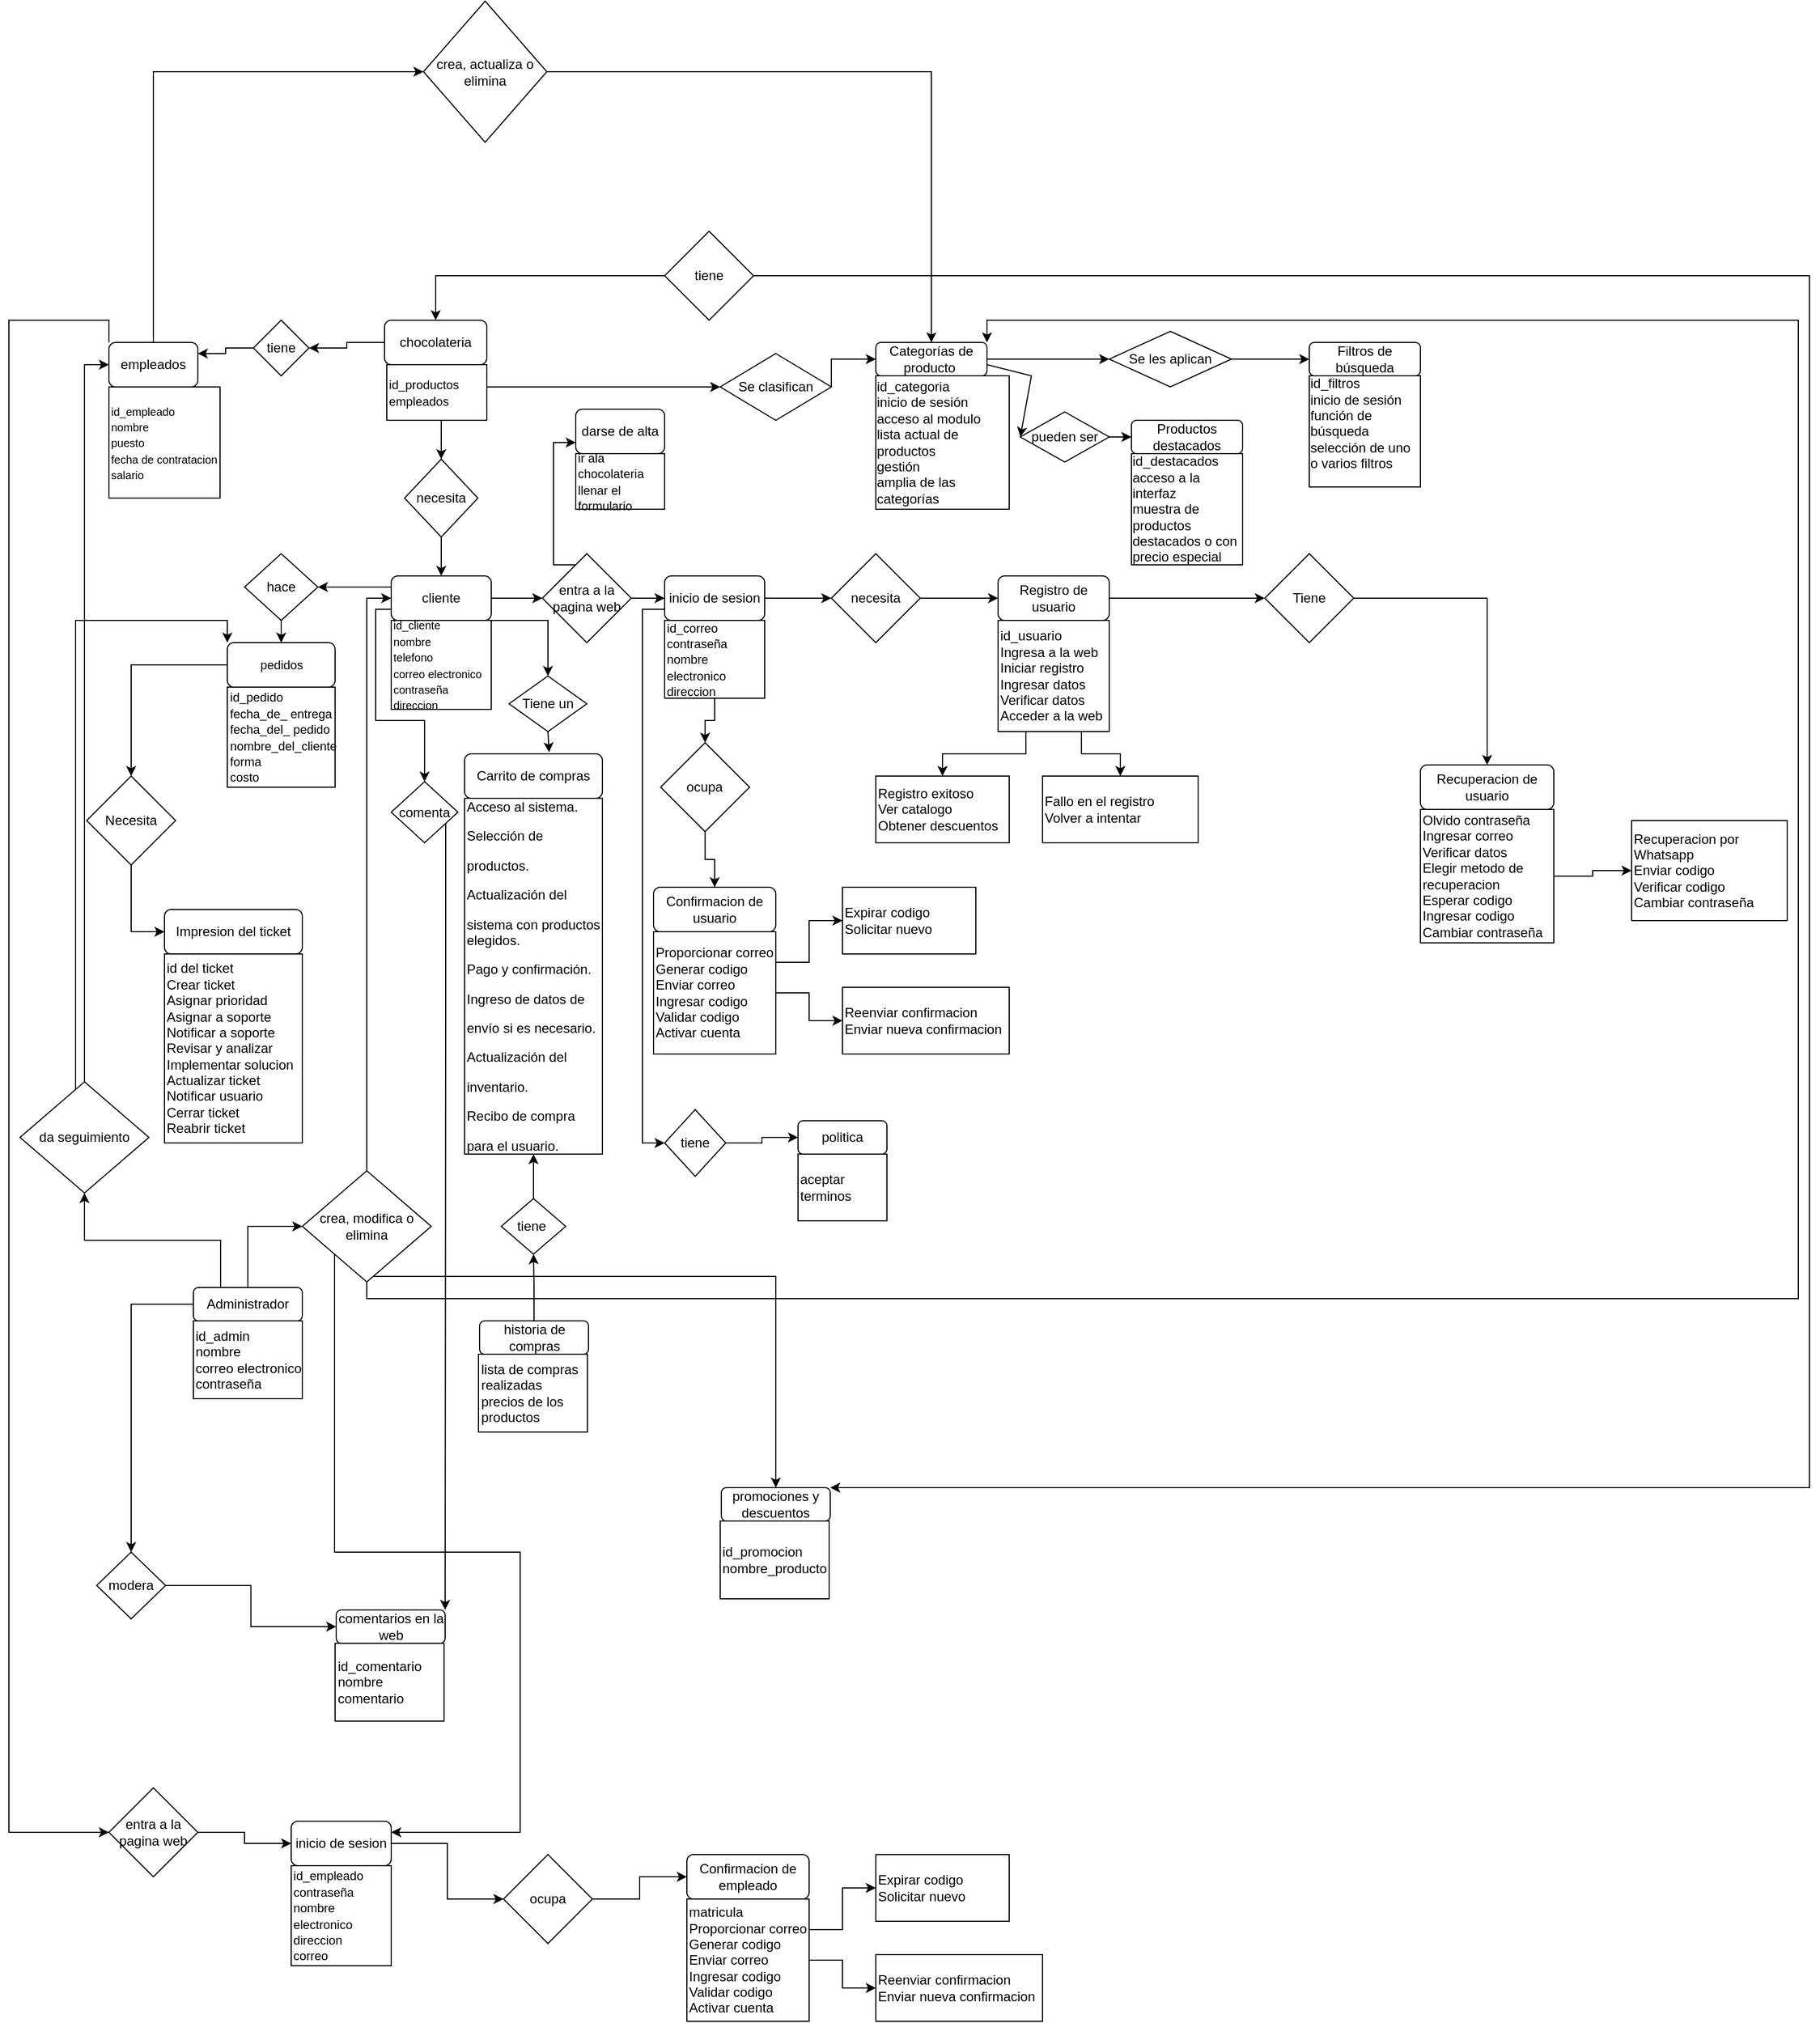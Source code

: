 <mxfile version="23.0.2" type="device">
  <diagram name="Página-1" id="1crDZH7VxPSj9KUTh47V">
    <mxGraphModel dx="1467" dy="3239" grid="1" gridSize="10" guides="1" tooltips="1" connect="1" arrows="1" fold="1" page="1" pageScale="1" pageWidth="1654" pageHeight="2336" math="0" shadow="0">
      <root>
        <mxCell id="0" />
        <mxCell id="1" parent="0" />
        <mxCell id="hP3e0aHHho3ChNdCq6JG-2" style="edgeStyle=orthogonalEdgeStyle;rounded=0;orthogonalLoop=1;jettySize=auto;html=1;exitX=0.5;exitY=1;exitDx=0;exitDy=0;entryX=0.5;entryY=0;entryDx=0;entryDy=0;" parent="1" source="hP3e0aHHho3ChNdCq6JG-3" target="hP3e0aHHho3ChNdCq6JG-6" edge="1">
          <mxGeometry relative="1" as="geometry" />
        </mxCell>
        <mxCell id="hP3e0aHHho3ChNdCq6JG-3" value="necesita" style="rhombus;whiteSpace=wrap;html=1;" parent="1" vertex="1">
          <mxGeometry x="373" y="-1688" width="66" height="70" as="geometry" />
        </mxCell>
        <mxCell id="hP3e0aHHho3ChNdCq6JG-4" style="edgeStyle=orthogonalEdgeStyle;rounded=0;orthogonalLoop=1;jettySize=auto;html=1;exitX=0;exitY=0.25;exitDx=0;exitDy=0;entryX=1;entryY=0.5;entryDx=0;entryDy=0;" parent="1" source="hP3e0aHHho3ChNdCq6JG-6" target="hP3e0aHHho3ChNdCq6JG-9" edge="1">
          <mxGeometry relative="1" as="geometry" />
        </mxCell>
        <mxCell id="hP3e0aHHho3ChNdCq6JG-5" style="edgeStyle=orthogonalEdgeStyle;rounded=0;orthogonalLoop=1;jettySize=auto;html=1;exitX=1;exitY=0.5;exitDx=0;exitDy=0;" parent="1" source="hP3e0aHHho3ChNdCq6JG-6" target="hP3e0aHHho3ChNdCq6JG-23" edge="1">
          <mxGeometry relative="1" as="geometry" />
        </mxCell>
        <mxCell id="2Wk7G0_UwXtAF2GHuo_A-22" style="edgeStyle=orthogonalEdgeStyle;rounded=0;orthogonalLoop=1;jettySize=auto;html=1;exitX=0;exitY=0.75;exitDx=0;exitDy=0;entryX=0.5;entryY=0;entryDx=0;entryDy=0;" parent="1" source="hP3e0aHHho3ChNdCq6JG-6" target="2Wk7G0_UwXtAF2GHuo_A-20" edge="1">
          <mxGeometry relative="1" as="geometry">
            <Array as="points">
              <mxPoint x="347" y="-1553" />
              <mxPoint x="347" y="-1453" />
              <mxPoint x="391" y="-1453" />
            </Array>
          </mxGeometry>
        </mxCell>
        <mxCell id="hP3e0aHHho3ChNdCq6JG-6" value="cliente" style="rounded=1;whiteSpace=wrap;html=1;" parent="1" vertex="1">
          <mxGeometry x="361" y="-1583" width="90" height="40" as="geometry" />
        </mxCell>
        <mxCell id="qMuJUs91AwwJXbRtv8nf-3" style="edgeStyle=orthogonalEdgeStyle;rounded=0;orthogonalLoop=1;jettySize=auto;html=1;exitX=0;exitY=0;exitDx=0;exitDy=0;entryX=0;entryY=0.5;entryDx=0;entryDy=0;" edge="1" parent="1" source="hP3e0aHHho3ChNdCq6JG-7" target="qMuJUs91AwwJXbRtv8nf-2">
          <mxGeometry relative="1" as="geometry">
            <Array as="points">
              <mxPoint x="107" y="-1813" />
              <mxPoint x="17" y="-1813" />
              <mxPoint x="17" y="-453" />
            </Array>
          </mxGeometry>
        </mxCell>
        <mxCell id="qMuJUs91AwwJXbRtv8nf-21" style="edgeStyle=orthogonalEdgeStyle;rounded=0;orthogonalLoop=1;jettySize=auto;html=1;entryX=0;entryY=0.5;entryDx=0;entryDy=0;" edge="1" parent="1" source="hP3e0aHHho3ChNdCq6JG-7" target="qMuJUs91AwwJXbRtv8nf-20">
          <mxGeometry relative="1" as="geometry">
            <Array as="points">
              <mxPoint x="147" y="-2036" />
            </Array>
          </mxGeometry>
        </mxCell>
        <mxCell id="hP3e0aHHho3ChNdCq6JG-7" value="empleados" style="rounded=1;whiteSpace=wrap;html=1;" parent="1" vertex="1">
          <mxGeometry x="107" y="-1793" width="80" height="40" as="geometry" />
        </mxCell>
        <mxCell id="hP3e0aHHho3ChNdCq6JG-8" style="edgeStyle=orthogonalEdgeStyle;rounded=0;orthogonalLoop=1;jettySize=auto;html=1;exitX=0.5;exitY=1;exitDx=0;exitDy=0;entryX=0.5;entryY=0;entryDx=0;entryDy=0;" parent="1" source="hP3e0aHHho3ChNdCq6JG-9" target="hP3e0aHHho3ChNdCq6JG-10" edge="1">
          <mxGeometry relative="1" as="geometry" />
        </mxCell>
        <mxCell id="hP3e0aHHho3ChNdCq6JG-9" value="hace" style="rhombus;whiteSpace=wrap;html=1;" parent="1" vertex="1">
          <mxGeometry x="229" y="-1603" width="66" height="60" as="geometry" />
        </mxCell>
        <mxCell id="hP3e0aHHho3ChNdCq6JG-85" style="edgeStyle=orthogonalEdgeStyle;rounded=0;orthogonalLoop=1;jettySize=auto;html=1;entryX=0.5;entryY=0;entryDx=0;entryDy=0;" parent="1" source="hP3e0aHHho3ChNdCq6JG-10" target="hP3e0aHHho3ChNdCq6JG-84" edge="1">
          <mxGeometry relative="1" as="geometry" />
        </mxCell>
        <mxCell id="hP3e0aHHho3ChNdCq6JG-10" value="&lt;font style=&quot;font-size: 11px;&quot;&gt;pedidos&lt;/font&gt;" style="rounded=1;whiteSpace=wrap;html=1;" parent="1" vertex="1">
          <mxGeometry x="213.5" y="-1523" width="97" height="40" as="geometry" />
        </mxCell>
        <mxCell id="hP3e0aHHho3ChNdCq6JG-11" style="edgeStyle=orthogonalEdgeStyle;rounded=0;orthogonalLoop=1;jettySize=auto;html=1;exitX=0.5;exitY=1;exitDx=0;exitDy=0;" parent="1" source="hP3e0aHHho3ChNdCq6JG-12" edge="1">
          <mxGeometry relative="1" as="geometry">
            <mxPoint x="147" y="-1663" as="targetPoint" />
          </mxGeometry>
        </mxCell>
        <mxCell id="hP3e0aHHho3ChNdCq6JG-12" value="&lt;font style=&quot;font-size: 10px;&quot;&gt;id_empleado&lt;br&gt;nombre&lt;br&gt;puesto&amp;nbsp;&lt;br&gt;fecha de contratacion&lt;br&gt;salario&lt;/font&gt;" style="whiteSpace=wrap;html=1;aspect=fixed;align=left;" parent="1" vertex="1">
          <mxGeometry x="107" y="-1753" width="100" height="100" as="geometry" />
        </mxCell>
        <mxCell id="hP3e0aHHho3ChNdCq6JG-29" style="edgeStyle=orthogonalEdgeStyle;rounded=0;orthogonalLoop=1;jettySize=auto;html=1;exitX=0.5;exitY=1;exitDx=0;exitDy=0;" parent="1" source="hP3e0aHHho3ChNdCq6JG-13" edge="1">
          <mxGeometry relative="1" as="geometry">
            <mxPoint x="406.259" y="-1473" as="targetPoint" />
          </mxGeometry>
        </mxCell>
        <mxCell id="hP3e0aHHho3ChNdCq6JG-13" value="&lt;font size=&quot;1&quot;&gt;id_cliente&lt;br&gt;nombre&lt;br&gt;telefono&lt;br&gt;correo electronico&lt;br&gt;contraseña&lt;br&gt;direccion&lt;br&gt;&lt;/font&gt;" style="rounded=0;whiteSpace=wrap;html=1;align=left;" parent="1" vertex="1">
          <mxGeometry x="361" y="-1543" width="90" height="80" as="geometry" />
        </mxCell>
        <mxCell id="hP3e0aHHho3ChNdCq6JG-14" value="&lt;font style=&quot;font-size: 11px;&quot;&gt;id_pedido&lt;br&gt;fecha_de_ entrega&lt;br&gt;fecha_del_ pedido&lt;br&gt;&lt;/font&gt;&lt;font style=&quot;font-size: 11px;&quot;&gt;nombre_del_cliente&lt;br&gt;forma&lt;br&gt;costo&lt;/font&gt;" style="rounded=0;whiteSpace=wrap;html=1;align=left;" parent="1" vertex="1">
          <mxGeometry x="213.5" y="-1483" width="97" height="90" as="geometry" />
        </mxCell>
        <mxCell id="hP3e0aHHho3ChNdCq6JG-15" style="edgeStyle=orthogonalEdgeStyle;rounded=0;orthogonalLoop=1;jettySize=auto;html=1;exitX=0;exitY=0.5;exitDx=0;exitDy=0;entryX=1;entryY=0.5;entryDx=0;entryDy=0;" parent="1" source="hP3e0aHHho3ChNdCq6JG-16" target="hP3e0aHHho3ChNdCq6JG-20" edge="1">
          <mxGeometry relative="1" as="geometry" />
        </mxCell>
        <mxCell id="hP3e0aHHho3ChNdCq6JG-16" value="chocolateria" style="rounded=1;whiteSpace=wrap;html=1;" parent="1" vertex="1">
          <mxGeometry x="355" y="-1813" width="92" height="40" as="geometry" />
        </mxCell>
        <mxCell id="hP3e0aHHho3ChNdCq6JG-17" style="edgeStyle=orthogonalEdgeStyle;rounded=0;orthogonalLoop=1;jettySize=auto;html=1;exitX=0.5;exitY=1;exitDx=0;exitDy=0;entryX=0.5;entryY=0;entryDx=0;entryDy=0;" parent="1" source="hP3e0aHHho3ChNdCq6JG-18" target="hP3e0aHHho3ChNdCq6JG-3" edge="1">
          <mxGeometry relative="1" as="geometry" />
        </mxCell>
        <mxCell id="hP3e0aHHho3ChNdCq6JG-18" value="&lt;font style=&quot;font-size: 11px;&quot;&gt;id_productos&lt;br&gt;empleados&lt;/font&gt;" style="rounded=0;whiteSpace=wrap;html=1;align=left;" parent="1" vertex="1">
          <mxGeometry x="357" y="-1773" width="90" height="50" as="geometry" />
        </mxCell>
        <mxCell id="hP3e0aHHho3ChNdCq6JG-19" style="edgeStyle=orthogonalEdgeStyle;rounded=0;orthogonalLoop=1;jettySize=auto;html=1;exitX=0;exitY=0.5;exitDx=0;exitDy=0;entryX=1;entryY=0.25;entryDx=0;entryDy=0;" parent="1" source="hP3e0aHHho3ChNdCq6JG-20" target="hP3e0aHHho3ChNdCq6JG-7" edge="1">
          <mxGeometry relative="1" as="geometry" />
        </mxCell>
        <mxCell id="hP3e0aHHho3ChNdCq6JG-20" value="tiene" style="rhombus;whiteSpace=wrap;html=1;" parent="1" vertex="1">
          <mxGeometry x="237" y="-1813" width="50" height="50" as="geometry" />
        </mxCell>
        <mxCell id="hP3e0aHHho3ChNdCq6JG-21" style="edgeStyle=orthogonalEdgeStyle;rounded=0;orthogonalLoop=1;jettySize=auto;html=1;exitX=0.5;exitY=0;exitDx=0;exitDy=0;entryX=0;entryY=0.75;entryDx=0;entryDy=0;" parent="1" source="hP3e0aHHho3ChNdCq6JG-23" target="hP3e0aHHho3ChNdCq6JG-24" edge="1">
          <mxGeometry relative="1" as="geometry">
            <Array as="points">
              <mxPoint x="507" y="-1593" />
              <mxPoint x="507" y="-1703" />
            </Array>
          </mxGeometry>
        </mxCell>
        <mxCell id="hP3e0aHHho3ChNdCq6JG-22" style="edgeStyle=orthogonalEdgeStyle;rounded=0;orthogonalLoop=1;jettySize=auto;html=1;exitX=1;exitY=0.5;exitDx=0;exitDy=0;entryX=0;entryY=0.5;entryDx=0;entryDy=0;" parent="1" source="hP3e0aHHho3ChNdCq6JG-23" target="hP3e0aHHho3ChNdCq6JG-26" edge="1">
          <mxGeometry relative="1" as="geometry" />
        </mxCell>
        <mxCell id="hP3e0aHHho3ChNdCq6JG-23" value="entra a la pagina web" style="rhombus;whiteSpace=wrap;html=1;" parent="1" vertex="1">
          <mxGeometry x="497" y="-1603" width="80" height="80" as="geometry" />
        </mxCell>
        <mxCell id="hP3e0aHHho3ChNdCq6JG-24" value="darse de alta" style="rounded=1;whiteSpace=wrap;html=1;" parent="1" vertex="1">
          <mxGeometry x="527" y="-1733" width="80" height="40" as="geometry" />
        </mxCell>
        <mxCell id="hP3e0aHHho3ChNdCq6JG-25" value="&lt;font style=&quot;font-size: 11px;&quot;&gt;ir ala chocolateria&lt;br&gt;llenar el formulario&lt;/font&gt;" style="rounded=0;whiteSpace=wrap;html=1;align=left;" parent="1" vertex="1">
          <mxGeometry x="527" y="-1693" width="80" height="50" as="geometry" />
        </mxCell>
        <mxCell id="hP3e0aHHho3ChNdCq6JG-34" style="edgeStyle=orthogonalEdgeStyle;rounded=0;orthogonalLoop=1;jettySize=auto;html=1;exitX=1;exitY=0.5;exitDx=0;exitDy=0;entryX=0;entryY=0.5;entryDx=0;entryDy=0;" parent="1" source="hP3e0aHHho3ChNdCq6JG-26" target="hP3e0aHHho3ChNdCq6JG-33" edge="1">
          <mxGeometry relative="1" as="geometry" />
        </mxCell>
        <mxCell id="PvErVyj5u1Tse9PUF64D-9" style="edgeStyle=orthogonalEdgeStyle;rounded=0;orthogonalLoop=1;jettySize=auto;html=1;exitX=0;exitY=0.75;exitDx=0;exitDy=0;entryX=0;entryY=0.5;entryDx=0;entryDy=0;" parent="1" source="hP3e0aHHho3ChNdCq6JG-26" target="PvErVyj5u1Tse9PUF64D-7" edge="1">
          <mxGeometry relative="1" as="geometry" />
        </mxCell>
        <mxCell id="hP3e0aHHho3ChNdCq6JG-26" value="inicio de sesion" style="rounded=1;whiteSpace=wrap;html=1;" parent="1" vertex="1">
          <mxGeometry x="607" y="-1583" width="90" height="40" as="geometry" />
        </mxCell>
        <mxCell id="hP3e0aHHho3ChNdCq6JG-52" style="edgeStyle=orthogonalEdgeStyle;rounded=0;orthogonalLoop=1;jettySize=auto;html=1;exitX=0.5;exitY=1;exitDx=0;exitDy=0;entryX=0.5;entryY=0;entryDx=0;entryDy=0;" parent="1" source="hP3e0aHHho3ChNdCq6JG-27" target="hP3e0aHHho3ChNdCq6JG-50" edge="1">
          <mxGeometry relative="1" as="geometry" />
        </mxCell>
        <mxCell id="hP3e0aHHho3ChNdCq6JG-27" value="&lt;font style=&quot;font-size: 11px;&quot;&gt;id_correo&lt;br&gt;contraseña&lt;br&gt;nombre&lt;br&gt;electronico&lt;br&gt;direccion&lt;/font&gt;" style="rounded=0;whiteSpace=wrap;html=1;align=left;" parent="1" vertex="1">
          <mxGeometry x="607" y="-1543" width="90" height="70" as="geometry" />
        </mxCell>
        <mxCell id="hP3e0aHHho3ChNdCq6JG-66" style="edgeStyle=orthogonalEdgeStyle;rounded=0;orthogonalLoop=1;jettySize=auto;html=1;exitX=1;exitY=0.5;exitDx=0;exitDy=0;" parent="1" source="hP3e0aHHho3ChNdCq6JG-31" edge="1">
          <mxGeometry relative="1" as="geometry">
            <mxPoint x="1147.0" y="-1563.043" as="targetPoint" />
          </mxGeometry>
        </mxCell>
        <mxCell id="hP3e0aHHho3ChNdCq6JG-31" value="Registro de usuario" style="rounded=1;whiteSpace=wrap;html=1;" parent="1" vertex="1">
          <mxGeometry x="907" y="-1583" width="100" height="40" as="geometry" />
        </mxCell>
        <mxCell id="hP3e0aHHho3ChNdCq6JG-64" style="edgeStyle=orthogonalEdgeStyle;rounded=0;orthogonalLoop=1;jettySize=auto;html=1;exitX=0.25;exitY=1;exitDx=0;exitDy=0;entryX=0.5;entryY=0;entryDx=0;entryDy=0;" parent="1" source="hP3e0aHHho3ChNdCq6JG-32" target="hP3e0aHHho3ChNdCq6JG-42" edge="1">
          <mxGeometry relative="1" as="geometry" />
        </mxCell>
        <mxCell id="hP3e0aHHho3ChNdCq6JG-65" style="edgeStyle=orthogonalEdgeStyle;rounded=0;orthogonalLoop=1;jettySize=auto;html=1;exitX=0.75;exitY=1;exitDx=0;exitDy=0;entryX=0.5;entryY=0;entryDx=0;entryDy=0;" parent="1" source="hP3e0aHHho3ChNdCq6JG-32" target="hP3e0aHHho3ChNdCq6JG-45" edge="1">
          <mxGeometry relative="1" as="geometry" />
        </mxCell>
        <mxCell id="hP3e0aHHho3ChNdCq6JG-32" value="id_usuario&lt;br&gt;Ingresa a la web&lt;br&gt;Iniciar registro&lt;br&gt;Ingresar datos&lt;br&gt;Verificar datos&lt;br&gt;Acceder a la web" style="whiteSpace=wrap;html=1;aspect=fixed;align=left;" parent="1" vertex="1">
          <mxGeometry x="907" y="-1543" width="100" height="100" as="geometry" />
        </mxCell>
        <mxCell id="hP3e0aHHho3ChNdCq6JG-35" style="edgeStyle=orthogonalEdgeStyle;rounded=0;orthogonalLoop=1;jettySize=auto;html=1;exitX=1;exitY=0.5;exitDx=0;exitDy=0;entryX=0;entryY=0.5;entryDx=0;entryDy=0;" parent="1" source="hP3e0aHHho3ChNdCq6JG-33" target="hP3e0aHHho3ChNdCq6JG-31" edge="1">
          <mxGeometry relative="1" as="geometry" />
        </mxCell>
        <mxCell id="hP3e0aHHho3ChNdCq6JG-33" value="necesita" style="rhombus;whiteSpace=wrap;html=1;" parent="1" vertex="1">
          <mxGeometry x="757" y="-1603" width="80" height="80" as="geometry" />
        </mxCell>
        <mxCell id="hP3e0aHHho3ChNdCq6JG-42" value="Registro exitoso&lt;br&gt;Ver catalogo&lt;br&gt;Obtener descuentos" style="rounded=0;whiteSpace=wrap;html=1;align=left;" parent="1" vertex="1">
          <mxGeometry x="797" y="-1403" width="120" height="60" as="geometry" />
        </mxCell>
        <mxCell id="hP3e0aHHho3ChNdCq6JG-45" value="Fallo en el registro&lt;br&gt;Volver a intentar" style="rounded=0;whiteSpace=wrap;html=1;align=left;" parent="1" vertex="1">
          <mxGeometry x="947" y="-1403" width="140" height="60" as="geometry" />
        </mxCell>
        <mxCell id="hP3e0aHHho3ChNdCq6JG-48" value="Confirmacion de usuario" style="rounded=1;whiteSpace=wrap;html=1;align=center;" parent="1" vertex="1">
          <mxGeometry x="597" y="-1303" width="110" height="40" as="geometry" />
        </mxCell>
        <mxCell id="hP3e0aHHho3ChNdCq6JG-62" style="edgeStyle=orthogonalEdgeStyle;rounded=0;orthogonalLoop=1;jettySize=auto;html=1;exitX=1;exitY=0.25;exitDx=0;exitDy=0;" parent="1" source="hP3e0aHHho3ChNdCq6JG-49" target="hP3e0aHHho3ChNdCq6JG-58" edge="1">
          <mxGeometry relative="1" as="geometry" />
        </mxCell>
        <mxCell id="hP3e0aHHho3ChNdCq6JG-63" style="edgeStyle=orthogonalEdgeStyle;rounded=0;orthogonalLoop=1;jettySize=auto;html=1;exitX=1;exitY=0.5;exitDx=0;exitDy=0;" parent="1" source="hP3e0aHHho3ChNdCq6JG-49" target="hP3e0aHHho3ChNdCq6JG-59" edge="1">
          <mxGeometry relative="1" as="geometry" />
        </mxCell>
        <mxCell id="hP3e0aHHho3ChNdCq6JG-49" value="Proporcionar correo&lt;br&gt;Generar codigo&lt;br&gt;Enviar correo&lt;br&gt;Ingresar codigo&lt;br&gt;Validar codigo&lt;br&gt;Activar cuenta" style="rounded=0;whiteSpace=wrap;html=1;align=left;" parent="1" vertex="1">
          <mxGeometry x="597" y="-1263" width="110" height="110" as="geometry" />
        </mxCell>
        <mxCell id="hP3e0aHHho3ChNdCq6JG-53" style="edgeStyle=orthogonalEdgeStyle;rounded=0;orthogonalLoop=1;jettySize=auto;html=1;exitX=0.5;exitY=1;exitDx=0;exitDy=0;entryX=0.5;entryY=0;entryDx=0;entryDy=0;" parent="1" source="hP3e0aHHho3ChNdCq6JG-50" target="hP3e0aHHho3ChNdCq6JG-48" edge="1">
          <mxGeometry relative="1" as="geometry" />
        </mxCell>
        <mxCell id="hP3e0aHHho3ChNdCq6JG-50" value="ocupa" style="rhombus;whiteSpace=wrap;html=1;" parent="1" vertex="1">
          <mxGeometry x="603.39" y="-1433" width="80" height="80" as="geometry" />
        </mxCell>
        <mxCell id="hP3e0aHHho3ChNdCq6JG-58" value="Expirar codigo&lt;br&gt;Solicitar nuevo" style="rounded=0;whiteSpace=wrap;html=1;align=left;" parent="1" vertex="1">
          <mxGeometry x="767" y="-1303" width="120" height="60" as="geometry" />
        </mxCell>
        <mxCell id="hP3e0aHHho3ChNdCq6JG-59" value="Reenviar confirmacion&lt;br&gt;Enviar nueva confirmacion" style="rounded=0;whiteSpace=wrap;html=1;align=left;" parent="1" vertex="1">
          <mxGeometry x="767" y="-1213" width="150" height="60" as="geometry" />
        </mxCell>
        <mxCell id="hP3e0aHHho3ChNdCq6JG-74" style="edgeStyle=orthogonalEdgeStyle;rounded=0;orthogonalLoop=1;jettySize=auto;html=1;entryX=0.5;entryY=0;entryDx=0;entryDy=0;" parent="1" source="hP3e0aHHho3ChNdCq6JG-69" target="hP3e0aHHho3ChNdCq6JG-72" edge="1">
          <mxGeometry relative="1" as="geometry" />
        </mxCell>
        <mxCell id="hP3e0aHHho3ChNdCq6JG-69" value="Tiene" style="rhombus;whiteSpace=wrap;html=1;" parent="1" vertex="1">
          <mxGeometry x="1147" y="-1603" width="80" height="80" as="geometry" />
        </mxCell>
        <mxCell id="hP3e0aHHho3ChNdCq6JG-72" value="Recuperacion de usuario" style="rounded=1;whiteSpace=wrap;html=1;" parent="1" vertex="1">
          <mxGeometry x="1287" y="-1413" width="120" height="40" as="geometry" />
        </mxCell>
        <mxCell id="hP3e0aHHho3ChNdCq6JG-78" style="edgeStyle=orthogonalEdgeStyle;rounded=0;orthogonalLoop=1;jettySize=auto;html=1;exitX=1;exitY=0.5;exitDx=0;exitDy=0;entryX=0;entryY=0.5;entryDx=0;entryDy=0;" parent="1" source="hP3e0aHHho3ChNdCq6JG-73" target="hP3e0aHHho3ChNdCq6JG-76" edge="1">
          <mxGeometry relative="1" as="geometry" />
        </mxCell>
        <mxCell id="hP3e0aHHho3ChNdCq6JG-73" value="Olvido contraseña&lt;br&gt;Ingresar correo&lt;br&gt;Verificar datos&lt;br&gt;Elegir metodo de recuperacion&lt;br&gt;Esperar codigo&lt;br&gt;Ingresar codigo&lt;br&gt;Cambiar contraseña" style="whiteSpace=wrap;html=1;aspect=fixed;align=left;" parent="1" vertex="1">
          <mxGeometry x="1287" y="-1373" width="120" height="120" as="geometry" />
        </mxCell>
        <mxCell id="hP3e0aHHho3ChNdCq6JG-76" value="Recuperacion por Whatsapp&lt;br&gt;Enviar codigo&lt;br&gt;Verificar codigo&lt;br&gt;Cambiar contraseña" style="rounded=0;whiteSpace=wrap;html=1;align=left;" parent="1" vertex="1">
          <mxGeometry x="1477" y="-1363" width="140" height="90" as="geometry" />
        </mxCell>
        <mxCell id="hP3e0aHHho3ChNdCq6JG-79" value="Impresion del ticket" style="rounded=1;whiteSpace=wrap;html=1;align=center;" parent="1" vertex="1">
          <mxGeometry x="157" y="-1283" width="124" height="40" as="geometry" />
        </mxCell>
        <mxCell id="hP3e0aHHho3ChNdCq6JG-80" value="id del ticket&lt;br&gt;Crear ticket&lt;br&gt;Asignar prioridad&amp;nbsp;&lt;br&gt;Asignar a soporte&lt;br&gt;Notificar a soporte&lt;br&gt;Revisar y analizar&lt;br&gt;Implementar solucion&lt;br&gt;Actualizar ticket&lt;br&gt;Notificar usuario&lt;br&gt;Cerrar ticket&lt;br&gt;Reabrir ticket" style="rounded=0;whiteSpace=wrap;html=1;align=left;" parent="1" vertex="1">
          <mxGeometry x="157" y="-1243" width="124" height="170" as="geometry" />
        </mxCell>
        <mxCell id="hP3e0aHHho3ChNdCq6JG-86" style="edgeStyle=orthogonalEdgeStyle;rounded=0;orthogonalLoop=1;jettySize=auto;html=1;entryX=0;entryY=0.5;entryDx=0;entryDy=0;" parent="1" source="hP3e0aHHho3ChNdCq6JG-84" target="hP3e0aHHho3ChNdCq6JG-79" edge="1">
          <mxGeometry relative="1" as="geometry" />
        </mxCell>
        <mxCell id="hP3e0aHHho3ChNdCq6JG-84" value="Necesita" style="rhombus;whiteSpace=wrap;html=1;" parent="1" vertex="1">
          <mxGeometry x="87" y="-1403" width="80" height="80" as="geometry" />
        </mxCell>
        <mxCell id="_KW-jNrFAah0I__PxxMI-4" value="Se clasifican" style="rhombus;whiteSpace=wrap;html=1;" parent="1" vertex="1">
          <mxGeometry x="657" y="-1783" width="100" height="60" as="geometry" />
        </mxCell>
        <mxCell id="_KW-jNrFAah0I__PxxMI-5" value="" style="endArrow=classic;html=1;rounded=0;entryX=0;entryY=0.5;entryDx=0;entryDy=0;" parent="1" target="_KW-jNrFAah0I__PxxMI-4" edge="1">
          <mxGeometry width="50" height="50" relative="1" as="geometry">
            <mxPoint x="447" y="-1753" as="sourcePoint" />
            <mxPoint x="597" y="-1673" as="targetPoint" />
          </mxGeometry>
        </mxCell>
        <mxCell id="_KW-jNrFAah0I__PxxMI-6" value="Categorías de producto&amp;nbsp;" style="rounded=1;whiteSpace=wrap;html=1;" parent="1" vertex="1">
          <mxGeometry x="797" y="-1793" width="100" height="30" as="geometry" />
        </mxCell>
        <mxCell id="_KW-jNrFAah0I__PxxMI-7" value="&lt;div style=&quot;text-align: left;&quot;&gt;&lt;span style=&quot;background-color: initial;&quot;&gt;id_categoria&lt;/span&gt;&lt;/div&gt;&lt;div style=&quot;text-align: left;&quot;&gt;&lt;span style=&quot;background-color: initial;&quot;&gt;inicio de sesión&lt;/span&gt;&lt;/div&gt;&lt;div style=&quot;text-align: left;&quot;&gt;&lt;span style=&quot;background-color: initial;&quot;&gt;acceso al modulo&lt;/span&gt;&lt;/div&gt;&lt;div style=&quot;text-align: left;&quot;&gt;&lt;span style=&quot;background-color: initial;&quot;&gt;lista actual de productos&lt;/span&gt;&lt;/div&gt;&lt;div style=&quot;text-align: left;&quot;&gt;&lt;span style=&quot;background-color: initial;&quot;&gt;gestión&lt;/span&gt;&lt;/div&gt;&lt;div style=&quot;text-align: left;&quot;&gt;&lt;span style=&quot;background-color: initial;&quot;&gt;amplia de las&amp;nbsp;&lt;/span&gt;&lt;/div&gt;&lt;div style=&quot;text-align: left;&quot;&gt;&lt;span style=&quot;background-color: initial;&quot;&gt;categorías&lt;/span&gt;&lt;/div&gt;" style="whiteSpace=wrap;html=1;aspect=fixed;" parent="1" vertex="1">
          <mxGeometry x="797" y="-1763" width="120" height="120" as="geometry" />
        </mxCell>
        <mxCell id="_KW-jNrFAah0I__PxxMI-8" value="" style="endArrow=classic;html=1;rounded=0;entryX=0;entryY=0.5;entryDx=0;entryDy=0;exitX=1;exitY=0.5;exitDx=0;exitDy=0;" parent="1" source="_KW-jNrFAah0I__PxxMI-4" target="_KW-jNrFAah0I__PxxMI-6" edge="1">
          <mxGeometry width="50" height="50" relative="1" as="geometry">
            <mxPoint x="547" y="-1623" as="sourcePoint" />
            <mxPoint x="597" y="-1673" as="targetPoint" />
            <Array as="points">
              <mxPoint x="757" y="-1778" />
            </Array>
          </mxGeometry>
        </mxCell>
        <mxCell id="_KW-jNrFAah0I__PxxMI-10" value="Filtros de búsqueda" style="rounded=1;whiteSpace=wrap;html=1;" parent="1" vertex="1">
          <mxGeometry x="1187" y="-1793" width="100" height="30" as="geometry" />
        </mxCell>
        <mxCell id="_KW-jNrFAah0I__PxxMI-11" value="&lt;div style=&quot;text-align: left;&quot;&gt;id_filtros&lt;/div&gt;&lt;div style=&quot;text-align: left;&quot;&gt;inicio de sesión&lt;/div&gt;&lt;div style=&quot;text-align: left;&quot;&gt;función de búsqueda&lt;/div&gt;&lt;div style=&quot;text-align: left;&quot;&gt;selección de uno o varios filtros&lt;/div&gt;&lt;div style=&quot;text-align: left;&quot;&gt;&lt;br&gt;&lt;/div&gt;" style="whiteSpace=wrap;html=1;aspect=fixed;" parent="1" vertex="1">
          <mxGeometry x="1187" y="-1763" width="100" height="100" as="geometry" />
        </mxCell>
        <mxCell id="_KW-jNrFAah0I__PxxMI-12" value="Se les aplican" style="rhombus;whiteSpace=wrap;html=1;" parent="1" vertex="1">
          <mxGeometry x="1007" y="-1803" width="110" height="50" as="geometry" />
        </mxCell>
        <mxCell id="_KW-jNrFAah0I__PxxMI-13" value="" style="endArrow=classic;html=1;rounded=0;exitX=1;exitY=0.5;exitDx=0;exitDy=0;entryX=0;entryY=0.5;entryDx=0;entryDy=0;" parent="1" source="_KW-jNrFAah0I__PxxMI-6" target="_KW-jNrFAah0I__PxxMI-12" edge="1">
          <mxGeometry width="50" height="50" relative="1" as="geometry">
            <mxPoint x="987" y="-1583" as="sourcePoint" />
            <mxPoint x="1037" y="-1633" as="targetPoint" />
          </mxGeometry>
        </mxCell>
        <mxCell id="_KW-jNrFAah0I__PxxMI-14" value="" style="endArrow=classic;html=1;rounded=0;entryX=0;entryY=0.5;entryDx=0;entryDy=0;exitX=1;exitY=0.5;exitDx=0;exitDy=0;" parent="1" source="_KW-jNrFAah0I__PxxMI-12" target="_KW-jNrFAah0I__PxxMI-10" edge="1">
          <mxGeometry width="50" height="50" relative="1" as="geometry">
            <mxPoint x="987" y="-1583" as="sourcePoint" />
            <mxPoint x="1037" y="-1633" as="targetPoint" />
          </mxGeometry>
        </mxCell>
        <mxCell id="_KW-jNrFAah0I__PxxMI-15" value="Productos destacados" style="rounded=1;whiteSpace=wrap;html=1;" parent="1" vertex="1">
          <mxGeometry x="1027" y="-1723" width="100" height="30" as="geometry" />
        </mxCell>
        <mxCell id="_KW-jNrFAah0I__PxxMI-16" value="&lt;div style=&quot;text-align: left;&quot;&gt;id_destacados&lt;/div&gt;&lt;div style=&quot;text-align: left;&quot;&gt;acceso a la interfaz&lt;/div&gt;&lt;div style=&quot;text-align: left;&quot;&gt;muestra de productos destacados o con precio especial&lt;/div&gt;" style="whiteSpace=wrap;html=1;aspect=fixed;" parent="1" vertex="1">
          <mxGeometry x="1027" y="-1693" width="100" height="100" as="geometry" />
        </mxCell>
        <mxCell id="_KW-jNrFAah0I__PxxMI-17" value="pueden ser" style="rhombus;whiteSpace=wrap;html=1;" parent="1" vertex="1">
          <mxGeometry x="927" y="-1730.5" width="80" height="45" as="geometry" />
        </mxCell>
        <mxCell id="_KW-jNrFAah0I__PxxMI-22" value="" style="endArrow=classic;html=1;rounded=0;entryX=0;entryY=0.5;entryDx=0;entryDy=0;" parent="1" target="_KW-jNrFAah0I__PxxMI-17" edge="1">
          <mxGeometry width="50" height="50" relative="1" as="geometry">
            <mxPoint x="897" y="-1773" as="sourcePoint" />
            <mxPoint x="997" y="-1633" as="targetPoint" />
            <Array as="points">
              <mxPoint x="937" y="-1763" />
            </Array>
          </mxGeometry>
        </mxCell>
        <mxCell id="_KW-jNrFAah0I__PxxMI-23" value="" style="endArrow=classic;html=1;rounded=0;exitX=1;exitY=0.5;exitDx=0;exitDy=0;entryX=0;entryY=0.5;entryDx=0;entryDy=0;" parent="1" source="_KW-jNrFAah0I__PxxMI-17" target="_KW-jNrFAah0I__PxxMI-15" edge="1">
          <mxGeometry width="50" height="50" relative="1" as="geometry">
            <mxPoint x="947" y="-1583" as="sourcePoint" />
            <mxPoint x="997" y="-1633" as="targetPoint" />
          </mxGeometry>
        </mxCell>
        <mxCell id="_KW-jNrFAah0I__PxxMI-24" value="Carrito de compras" style="rounded=1;whiteSpace=wrap;html=1;align=center;" parent="1" vertex="1">
          <mxGeometry x="427" y="-1423" width="124" height="40" as="geometry" />
        </mxCell>
        <mxCell id="_KW-jNrFAah0I__PxxMI-25" value="&lt;p class=&quot;MsoNormal&quot;&gt;Acceso al sistema.&lt;/p&gt;&lt;span style=&quot;background-color: initial;&quot;&gt;Selección de&lt;/span&gt;&lt;br&gt;&lt;p class=&quot;MsoNormal&quot;&gt;productos.&lt;/p&gt;&lt;span style=&quot;background-color: initial;&quot;&gt;Actualización del&lt;/span&gt;&lt;br&gt;&lt;p class=&quot;MsoNormal&quot;&gt;sistema con productos elegidos.&lt;/p&gt;&lt;p class=&quot;MsoNormal&quot;&gt;&lt;span style=&quot;background-color: initial;&quot;&gt;Pago y&amp;nbsp;&lt;/span&gt;&lt;span style=&quot;background-color: initial;&quot;&gt;confirmación.&lt;/span&gt;&lt;/p&gt;&lt;span style=&quot;background-color: initial;&quot;&gt;Ingreso de datos de&lt;/span&gt;&lt;br&gt;&lt;p class=&quot;MsoNormal&quot;&gt;envío si es necesario.&lt;/p&gt;&lt;span style=&quot;background-color: initial;&quot;&gt;Actualización del&lt;/span&gt;&lt;br&gt;&lt;p class=&quot;MsoNormal&quot;&gt;inventario.&lt;/p&gt;&lt;span style=&quot;background-color: initial;&quot;&gt;Recibo de compra&lt;/span&gt;&lt;br&gt;&lt;p class=&quot;MsoNormal&quot;&gt;para el usuario.&lt;/p&gt;" style="rounded=0;whiteSpace=wrap;html=1;align=left;" parent="1" vertex="1">
          <mxGeometry x="427" y="-1383" width="124" height="320" as="geometry" />
        </mxCell>
        <mxCell id="_KW-jNrFAah0I__PxxMI-27" value="Tiene un" style="rhombus;whiteSpace=wrap;html=1;" parent="1" vertex="1">
          <mxGeometry x="467" y="-1493" width="70" height="50" as="geometry" />
        </mxCell>
        <mxCell id="_KW-jNrFAah0I__PxxMI-28" value="" style="endArrow=classic;html=1;rounded=0;entryX=0.5;entryY=0;entryDx=0;entryDy=0;exitX=1;exitY=0;exitDx=0;exitDy=0;" parent="1" source="hP3e0aHHho3ChNdCq6JG-13" target="_KW-jNrFAah0I__PxxMI-27" edge="1">
          <mxGeometry width="50" height="50" relative="1" as="geometry">
            <mxPoint x="387" y="-1383" as="sourcePoint" />
            <mxPoint x="437" y="-1433" as="targetPoint" />
            <Array as="points">
              <mxPoint x="502" y="-1543" />
            </Array>
          </mxGeometry>
        </mxCell>
        <mxCell id="_KW-jNrFAah0I__PxxMI-29" value="" style="endArrow=classic;html=1;rounded=0;entryX=0.613;entryY=-0.033;entryDx=0;entryDy=0;entryPerimeter=0;exitX=0.5;exitY=1;exitDx=0;exitDy=0;" parent="1" source="_KW-jNrFAah0I__PxxMI-27" target="_KW-jNrFAah0I__PxxMI-24" edge="1">
          <mxGeometry width="50" height="50" relative="1" as="geometry">
            <mxPoint x="387" y="-1383" as="sourcePoint" />
            <mxPoint x="437" y="-1433" as="targetPoint" />
          </mxGeometry>
        </mxCell>
        <mxCell id="PvErVyj5u1Tse9PUF64D-4" style="edgeStyle=orthogonalEdgeStyle;rounded=0;orthogonalLoop=1;jettySize=auto;html=1;exitX=0.5;exitY=0;exitDx=0;exitDy=0;entryX=0.5;entryY=1;entryDx=0;entryDy=0;" parent="1" source="PvErVyj5u1Tse9PUF64D-1" target="_KW-jNrFAah0I__PxxMI-25" edge="1">
          <mxGeometry relative="1" as="geometry" />
        </mxCell>
        <mxCell id="PvErVyj5u1Tse9PUF64D-1" value="tiene&amp;nbsp;" style="rhombus;whiteSpace=wrap;html=1;" parent="1" vertex="1">
          <mxGeometry x="460" y="-1023" width="58" height="50" as="geometry" />
        </mxCell>
        <mxCell id="PvErVyj5u1Tse9PUF64D-5" style="edgeStyle=orthogonalEdgeStyle;rounded=0;orthogonalLoop=1;jettySize=auto;html=1;exitX=0.5;exitY=0;exitDx=0;exitDy=0;entryX=0.5;entryY=1;entryDx=0;entryDy=0;" parent="1" source="PvErVyj5u1Tse9PUF64D-3" target="PvErVyj5u1Tse9PUF64D-1" edge="1">
          <mxGeometry relative="1" as="geometry" />
        </mxCell>
        <mxCell id="PvErVyj5u1Tse9PUF64D-3" value="historia de compras" style="rounded=1;whiteSpace=wrap;html=1;" parent="1" vertex="1">
          <mxGeometry x="440.5" y="-913" width="98" height="30" as="geometry" />
        </mxCell>
        <mxCell id="PvErVyj5u1Tse9PUF64D-6" value="lista de compras realizadas&lt;br&gt;precios de los productos&lt;br&gt;" style="rounded=0;whiteSpace=wrap;html=1;align=left;" parent="1" vertex="1">
          <mxGeometry x="439.5" y="-883" width="98" height="70" as="geometry" />
        </mxCell>
        <mxCell id="PvErVyj5u1Tse9PUF64D-11" style="edgeStyle=orthogonalEdgeStyle;rounded=0;orthogonalLoop=1;jettySize=auto;html=1;exitX=1;exitY=0.5;exitDx=0;exitDy=0;" parent="1" source="PvErVyj5u1Tse9PUF64D-7" target="PvErVyj5u1Tse9PUF64D-10" edge="1">
          <mxGeometry relative="1" as="geometry" />
        </mxCell>
        <mxCell id="PvErVyj5u1Tse9PUF64D-7" value="tiene" style="rhombus;whiteSpace=wrap;html=1;" parent="1" vertex="1">
          <mxGeometry x="607" y="-1103" width="55" height="60" as="geometry" />
        </mxCell>
        <mxCell id="PvErVyj5u1Tse9PUF64D-10" value="politica" style="rounded=1;whiteSpace=wrap;html=1;" parent="1" vertex="1">
          <mxGeometry x="727" y="-1093" width="80" height="30" as="geometry" />
        </mxCell>
        <mxCell id="PvErVyj5u1Tse9PUF64D-12" value="aceptar terminos&amp;nbsp;" style="rounded=0;whiteSpace=wrap;html=1;align=left;" parent="1" vertex="1">
          <mxGeometry x="727" y="-1063" width="80" height="60" as="geometry" />
        </mxCell>
        <mxCell id="2Wk7G0_UwXtAF2GHuo_A-8" style="edgeStyle=orthogonalEdgeStyle;rounded=0;orthogonalLoop=1;jettySize=auto;html=1;entryX=0;entryY=0.5;entryDx=0;entryDy=0;" parent="1" source="2Wk7G0_UwXtAF2GHuo_A-2" target="2Wk7G0_UwXtAF2GHuo_A-4" edge="1">
          <mxGeometry relative="1" as="geometry" />
        </mxCell>
        <mxCell id="2Wk7G0_UwXtAF2GHuo_A-14" style="edgeStyle=orthogonalEdgeStyle;rounded=0;orthogonalLoop=1;jettySize=auto;html=1;exitX=0;exitY=0.5;exitDx=0;exitDy=0;entryX=0.5;entryY=0;entryDx=0;entryDy=0;" parent="1" source="2Wk7G0_UwXtAF2GHuo_A-2" target="2Wk7G0_UwXtAF2GHuo_A-13" edge="1">
          <mxGeometry relative="1" as="geometry" />
        </mxCell>
        <mxCell id="qMuJUs91AwwJXbRtv8nf-4" style="edgeStyle=orthogonalEdgeStyle;rounded=0;orthogonalLoop=1;jettySize=auto;html=1;exitX=0.25;exitY=0;exitDx=0;exitDy=0;entryX=0.5;entryY=1;entryDx=0;entryDy=0;" edge="1" parent="1" source="2Wk7G0_UwXtAF2GHuo_A-2" target="2Wk7G0_UwXtAF2GHuo_A-16">
          <mxGeometry relative="1" as="geometry" />
        </mxCell>
        <mxCell id="2Wk7G0_UwXtAF2GHuo_A-2" value="Administrador" style="rounded=1;whiteSpace=wrap;html=1;" parent="1" vertex="1">
          <mxGeometry x="183" y="-943" width="98" height="30" as="geometry" />
        </mxCell>
        <mxCell id="2Wk7G0_UwXtAF2GHuo_A-3" value="id_admin&lt;br&gt;nombre&lt;br&gt;correo electronico&lt;br&gt;contraseña" style="rounded=0;whiteSpace=wrap;html=1;align=left;" parent="1" vertex="1">
          <mxGeometry x="183" y="-913" width="98" height="70" as="geometry" />
        </mxCell>
        <mxCell id="2Wk7G0_UwXtAF2GHuo_A-5" style="edgeStyle=orthogonalEdgeStyle;rounded=0;orthogonalLoop=1;jettySize=auto;html=1;entryX=0;entryY=0.5;entryDx=0;entryDy=0;" parent="1" source="2Wk7G0_UwXtAF2GHuo_A-4" target="hP3e0aHHho3ChNdCq6JG-6" edge="1">
          <mxGeometry relative="1" as="geometry" />
        </mxCell>
        <mxCell id="2Wk7G0_UwXtAF2GHuo_A-10" style="edgeStyle=orthogonalEdgeStyle;rounded=0;orthogonalLoop=1;jettySize=auto;html=1;entryX=1;entryY=0;entryDx=0;entryDy=0;" parent="1" source="2Wk7G0_UwXtAF2GHuo_A-4" target="_KW-jNrFAah0I__PxxMI-6" edge="1">
          <mxGeometry relative="1" as="geometry">
            <Array as="points">
              <mxPoint x="339" y="-933" />
              <mxPoint x="1627" y="-933" />
              <mxPoint x="1627" y="-1813" />
              <mxPoint x="897" y="-1813" />
            </Array>
          </mxGeometry>
        </mxCell>
        <mxCell id="2Wk7G0_UwXtAF2GHuo_A-27" style="edgeStyle=orthogonalEdgeStyle;rounded=0;orthogonalLoop=1;jettySize=auto;html=1;" parent="1" source="2Wk7G0_UwXtAF2GHuo_A-4" target="2Wk7G0_UwXtAF2GHuo_A-24" edge="1">
          <mxGeometry relative="1" as="geometry">
            <Array as="points">
              <mxPoint x="707" y="-953" />
            </Array>
          </mxGeometry>
        </mxCell>
        <mxCell id="qMuJUs91AwwJXbRtv8nf-9" style="edgeStyle=orthogonalEdgeStyle;rounded=0;orthogonalLoop=1;jettySize=auto;html=1;exitX=0;exitY=1;exitDx=0;exitDy=0;entryX=1;entryY=0.25;entryDx=0;entryDy=0;" edge="1" parent="1" source="2Wk7G0_UwXtAF2GHuo_A-4" target="qMuJUs91AwwJXbRtv8nf-5">
          <mxGeometry relative="1" as="geometry">
            <Array as="points">
              <mxPoint x="310" y="-705" />
              <mxPoint x="477" y="-705" />
              <mxPoint x="477" y="-453" />
            </Array>
          </mxGeometry>
        </mxCell>
        <mxCell id="2Wk7G0_UwXtAF2GHuo_A-4" value="crea, modifica o elimina" style="rhombus;whiteSpace=wrap;html=1;" parent="1" vertex="1">
          <mxGeometry x="281" y="-1048" width="116" height="100" as="geometry" />
        </mxCell>
        <mxCell id="2Wk7G0_UwXtAF2GHuo_A-11" value="comentarios en la web" style="rounded=1;whiteSpace=wrap;html=1;" parent="1" vertex="1">
          <mxGeometry x="311.5" y="-653" width="98" height="30" as="geometry" />
        </mxCell>
        <mxCell id="2Wk7G0_UwXtAF2GHuo_A-12" value="id_comentario&lt;br&gt;nombre&lt;br&gt;comentario" style="rounded=0;whiteSpace=wrap;html=1;align=left;" parent="1" vertex="1">
          <mxGeometry x="310.5" y="-623" width="98" height="70" as="geometry" />
        </mxCell>
        <mxCell id="2Wk7G0_UwXtAF2GHuo_A-15" style="edgeStyle=orthogonalEdgeStyle;rounded=0;orthogonalLoop=1;jettySize=auto;html=1;entryX=0;entryY=0.5;entryDx=0;entryDy=0;" parent="1" source="2Wk7G0_UwXtAF2GHuo_A-13" target="2Wk7G0_UwXtAF2GHuo_A-11" edge="1">
          <mxGeometry relative="1" as="geometry" />
        </mxCell>
        <mxCell id="2Wk7G0_UwXtAF2GHuo_A-13" value="modera" style="rhombus;whiteSpace=wrap;html=1;" parent="1" vertex="1">
          <mxGeometry x="96" y="-705" width="62" height="60" as="geometry" />
        </mxCell>
        <mxCell id="2Wk7G0_UwXtAF2GHuo_A-18" style="edgeStyle=orthogonalEdgeStyle;rounded=0;orthogonalLoop=1;jettySize=auto;html=1;entryX=0;entryY=0.5;entryDx=0;entryDy=0;" parent="1" source="2Wk7G0_UwXtAF2GHuo_A-16" target="hP3e0aHHho3ChNdCq6JG-7" edge="1">
          <mxGeometry relative="1" as="geometry" />
        </mxCell>
        <mxCell id="2Wk7G0_UwXtAF2GHuo_A-19" style="edgeStyle=orthogonalEdgeStyle;rounded=0;orthogonalLoop=1;jettySize=auto;html=1;exitX=1;exitY=0;exitDx=0;exitDy=0;entryX=0;entryY=0;entryDx=0;entryDy=0;" parent="1" source="2Wk7G0_UwXtAF2GHuo_A-16" target="hP3e0aHHho3ChNdCq6JG-10" edge="1">
          <mxGeometry relative="1" as="geometry">
            <Array as="points">
              <mxPoint x="77" y="-1098" />
              <mxPoint x="77" y="-1543" />
              <mxPoint x="214" y="-1543" />
            </Array>
          </mxGeometry>
        </mxCell>
        <mxCell id="2Wk7G0_UwXtAF2GHuo_A-16" value="da seguimiento" style="rhombus;whiteSpace=wrap;html=1;" parent="1" vertex="1">
          <mxGeometry x="27" y="-1128" width="116" height="100" as="geometry" />
        </mxCell>
        <mxCell id="2Wk7G0_UwXtAF2GHuo_A-23" style="edgeStyle=orthogonalEdgeStyle;rounded=0;orthogonalLoop=1;jettySize=auto;html=1;entryX=1;entryY=0;entryDx=0;entryDy=0;" parent="1" source="2Wk7G0_UwXtAF2GHuo_A-20" target="2Wk7G0_UwXtAF2GHuo_A-11" edge="1">
          <mxGeometry relative="1" as="geometry">
            <Array as="points">
              <mxPoint x="410" y="-1173" />
              <mxPoint x="410" y="-1173" />
            </Array>
          </mxGeometry>
        </mxCell>
        <mxCell id="2Wk7G0_UwXtAF2GHuo_A-20" value="comenta" style="rhombus;whiteSpace=wrap;html=1;" parent="1" vertex="1">
          <mxGeometry x="361" y="-1398" width="60" height="55" as="geometry" />
        </mxCell>
        <mxCell id="2Wk7G0_UwXtAF2GHuo_A-24" value="promociones y descuentos" style="rounded=1;whiteSpace=wrap;html=1;" parent="1" vertex="1">
          <mxGeometry x="658" y="-763" width="98" height="30" as="geometry" />
        </mxCell>
        <mxCell id="2Wk7G0_UwXtAF2GHuo_A-25" value="id_promocion&lt;br&gt;nombre_producto" style="rounded=0;whiteSpace=wrap;html=1;align=left;" parent="1" vertex="1">
          <mxGeometry x="657" y="-733" width="98" height="70" as="geometry" />
        </mxCell>
        <mxCell id="2Wk7G0_UwXtAF2GHuo_A-29" style="edgeStyle=orthogonalEdgeStyle;rounded=0;orthogonalLoop=1;jettySize=auto;html=1;entryX=0.5;entryY=0;entryDx=0;entryDy=0;" parent="1" source="2Wk7G0_UwXtAF2GHuo_A-28" target="hP3e0aHHho3ChNdCq6JG-16" edge="1">
          <mxGeometry relative="1" as="geometry" />
        </mxCell>
        <mxCell id="2Wk7G0_UwXtAF2GHuo_A-30" style="edgeStyle=orthogonalEdgeStyle;rounded=0;orthogonalLoop=1;jettySize=auto;html=1;entryX=1;entryY=0;entryDx=0;entryDy=0;" parent="1" source="2Wk7G0_UwXtAF2GHuo_A-28" target="2Wk7G0_UwXtAF2GHuo_A-24" edge="1">
          <mxGeometry relative="1" as="geometry">
            <Array as="points">
              <mxPoint x="1637" y="-1853" />
              <mxPoint x="1637" y="-763" />
            </Array>
          </mxGeometry>
        </mxCell>
        <mxCell id="2Wk7G0_UwXtAF2GHuo_A-28" value="tiene" style="rhombus;whiteSpace=wrap;html=1;" parent="1" vertex="1">
          <mxGeometry x="607" y="-1893" width="80" height="80" as="geometry" />
        </mxCell>
        <mxCell id="qMuJUs91AwwJXbRtv8nf-7" style="edgeStyle=orthogonalEdgeStyle;rounded=0;orthogonalLoop=1;jettySize=auto;html=1;entryX=0;entryY=0.5;entryDx=0;entryDy=0;" edge="1" parent="1" source="qMuJUs91AwwJXbRtv8nf-2" target="qMuJUs91AwwJXbRtv8nf-5">
          <mxGeometry relative="1" as="geometry" />
        </mxCell>
        <mxCell id="qMuJUs91AwwJXbRtv8nf-2" value="entra a la pagina web" style="rhombus;whiteSpace=wrap;html=1;" vertex="1" parent="1">
          <mxGeometry x="107" y="-493" width="80" height="80" as="geometry" />
        </mxCell>
        <mxCell id="qMuJUs91AwwJXbRtv8nf-17" style="edgeStyle=orthogonalEdgeStyle;rounded=0;orthogonalLoop=1;jettySize=auto;html=1;entryX=0;entryY=0.5;entryDx=0;entryDy=0;" edge="1" parent="1" source="qMuJUs91AwwJXbRtv8nf-5" target="qMuJUs91AwwJXbRtv8nf-16">
          <mxGeometry relative="1" as="geometry" />
        </mxCell>
        <mxCell id="qMuJUs91AwwJXbRtv8nf-5" value="inicio de sesion" style="rounded=1;whiteSpace=wrap;html=1;" vertex="1" parent="1">
          <mxGeometry x="271" y="-463" width="90" height="40" as="geometry" />
        </mxCell>
        <mxCell id="qMuJUs91AwwJXbRtv8nf-6" value="&lt;font style=&quot;font-size: 11px;&quot;&gt;id_empleado&lt;br&gt;contraseña&lt;br&gt;nombre&lt;br&gt;electronico&lt;br&gt;direccion&lt;br&gt;correo&lt;br&gt;&lt;/font&gt;" style="rounded=0;whiteSpace=wrap;html=1;align=left;" vertex="1" parent="1">
          <mxGeometry x="271" y="-423" width="90" height="90" as="geometry" />
        </mxCell>
        <mxCell id="qMuJUs91AwwJXbRtv8nf-10" value="Confirmacion de empleado" style="rounded=1;whiteSpace=wrap;html=1;align=center;" vertex="1" parent="1">
          <mxGeometry x="627" y="-433" width="110" height="40" as="geometry" />
        </mxCell>
        <mxCell id="qMuJUs91AwwJXbRtv8nf-11" style="edgeStyle=orthogonalEdgeStyle;rounded=0;orthogonalLoop=1;jettySize=auto;html=1;exitX=1;exitY=0.25;exitDx=0;exitDy=0;" edge="1" parent="1" source="qMuJUs91AwwJXbRtv8nf-13" target="qMuJUs91AwwJXbRtv8nf-14">
          <mxGeometry relative="1" as="geometry" />
        </mxCell>
        <mxCell id="qMuJUs91AwwJXbRtv8nf-12" style="edgeStyle=orthogonalEdgeStyle;rounded=0;orthogonalLoop=1;jettySize=auto;html=1;exitX=1;exitY=0.5;exitDx=0;exitDy=0;" edge="1" parent="1" source="qMuJUs91AwwJXbRtv8nf-13" target="qMuJUs91AwwJXbRtv8nf-15">
          <mxGeometry relative="1" as="geometry" />
        </mxCell>
        <mxCell id="qMuJUs91AwwJXbRtv8nf-13" value="matricula&lt;br&gt;Proporcionar correo&lt;br&gt;Generar codigo&lt;br&gt;Enviar correo&lt;br&gt;Ingresar codigo&lt;br&gt;Validar codigo&lt;br&gt;Activar cuenta" style="rounded=0;whiteSpace=wrap;html=1;align=left;" vertex="1" parent="1">
          <mxGeometry x="627" y="-393" width="110" height="110" as="geometry" />
        </mxCell>
        <mxCell id="qMuJUs91AwwJXbRtv8nf-14" value="Expirar codigo&lt;br&gt;Solicitar nuevo" style="rounded=0;whiteSpace=wrap;html=1;align=left;" vertex="1" parent="1">
          <mxGeometry x="797" y="-433" width="120" height="60" as="geometry" />
        </mxCell>
        <mxCell id="qMuJUs91AwwJXbRtv8nf-15" value="Reenviar confirmacion&lt;br&gt;Enviar nueva confirmacion" style="rounded=0;whiteSpace=wrap;html=1;align=left;" vertex="1" parent="1">
          <mxGeometry x="797" y="-343" width="150" height="60" as="geometry" />
        </mxCell>
        <mxCell id="qMuJUs91AwwJXbRtv8nf-18" style="edgeStyle=orthogonalEdgeStyle;rounded=0;orthogonalLoop=1;jettySize=auto;html=1;exitX=1;exitY=0.5;exitDx=0;exitDy=0;entryX=0;entryY=0.5;entryDx=0;entryDy=0;" edge="1" parent="1" source="qMuJUs91AwwJXbRtv8nf-16" target="qMuJUs91AwwJXbRtv8nf-10">
          <mxGeometry relative="1" as="geometry" />
        </mxCell>
        <mxCell id="qMuJUs91AwwJXbRtv8nf-16" value="ocupa" style="rhombus;whiteSpace=wrap;html=1;" vertex="1" parent="1">
          <mxGeometry x="462" y="-433" width="80" height="80" as="geometry" />
        </mxCell>
        <mxCell id="qMuJUs91AwwJXbRtv8nf-22" style="edgeStyle=orthogonalEdgeStyle;rounded=0;orthogonalLoop=1;jettySize=auto;html=1;entryX=0.5;entryY=0;entryDx=0;entryDy=0;" edge="1" parent="1" source="qMuJUs91AwwJXbRtv8nf-20" target="_KW-jNrFAah0I__PxxMI-6">
          <mxGeometry relative="1" as="geometry" />
        </mxCell>
        <mxCell id="qMuJUs91AwwJXbRtv8nf-20" value="crea, actualiza o elimina" style="rhombus;whiteSpace=wrap;html=1;" vertex="1" parent="1">
          <mxGeometry x="390" y="-2100" width="111" height="127" as="geometry" />
        </mxCell>
      </root>
    </mxGraphModel>
  </diagram>
</mxfile>
